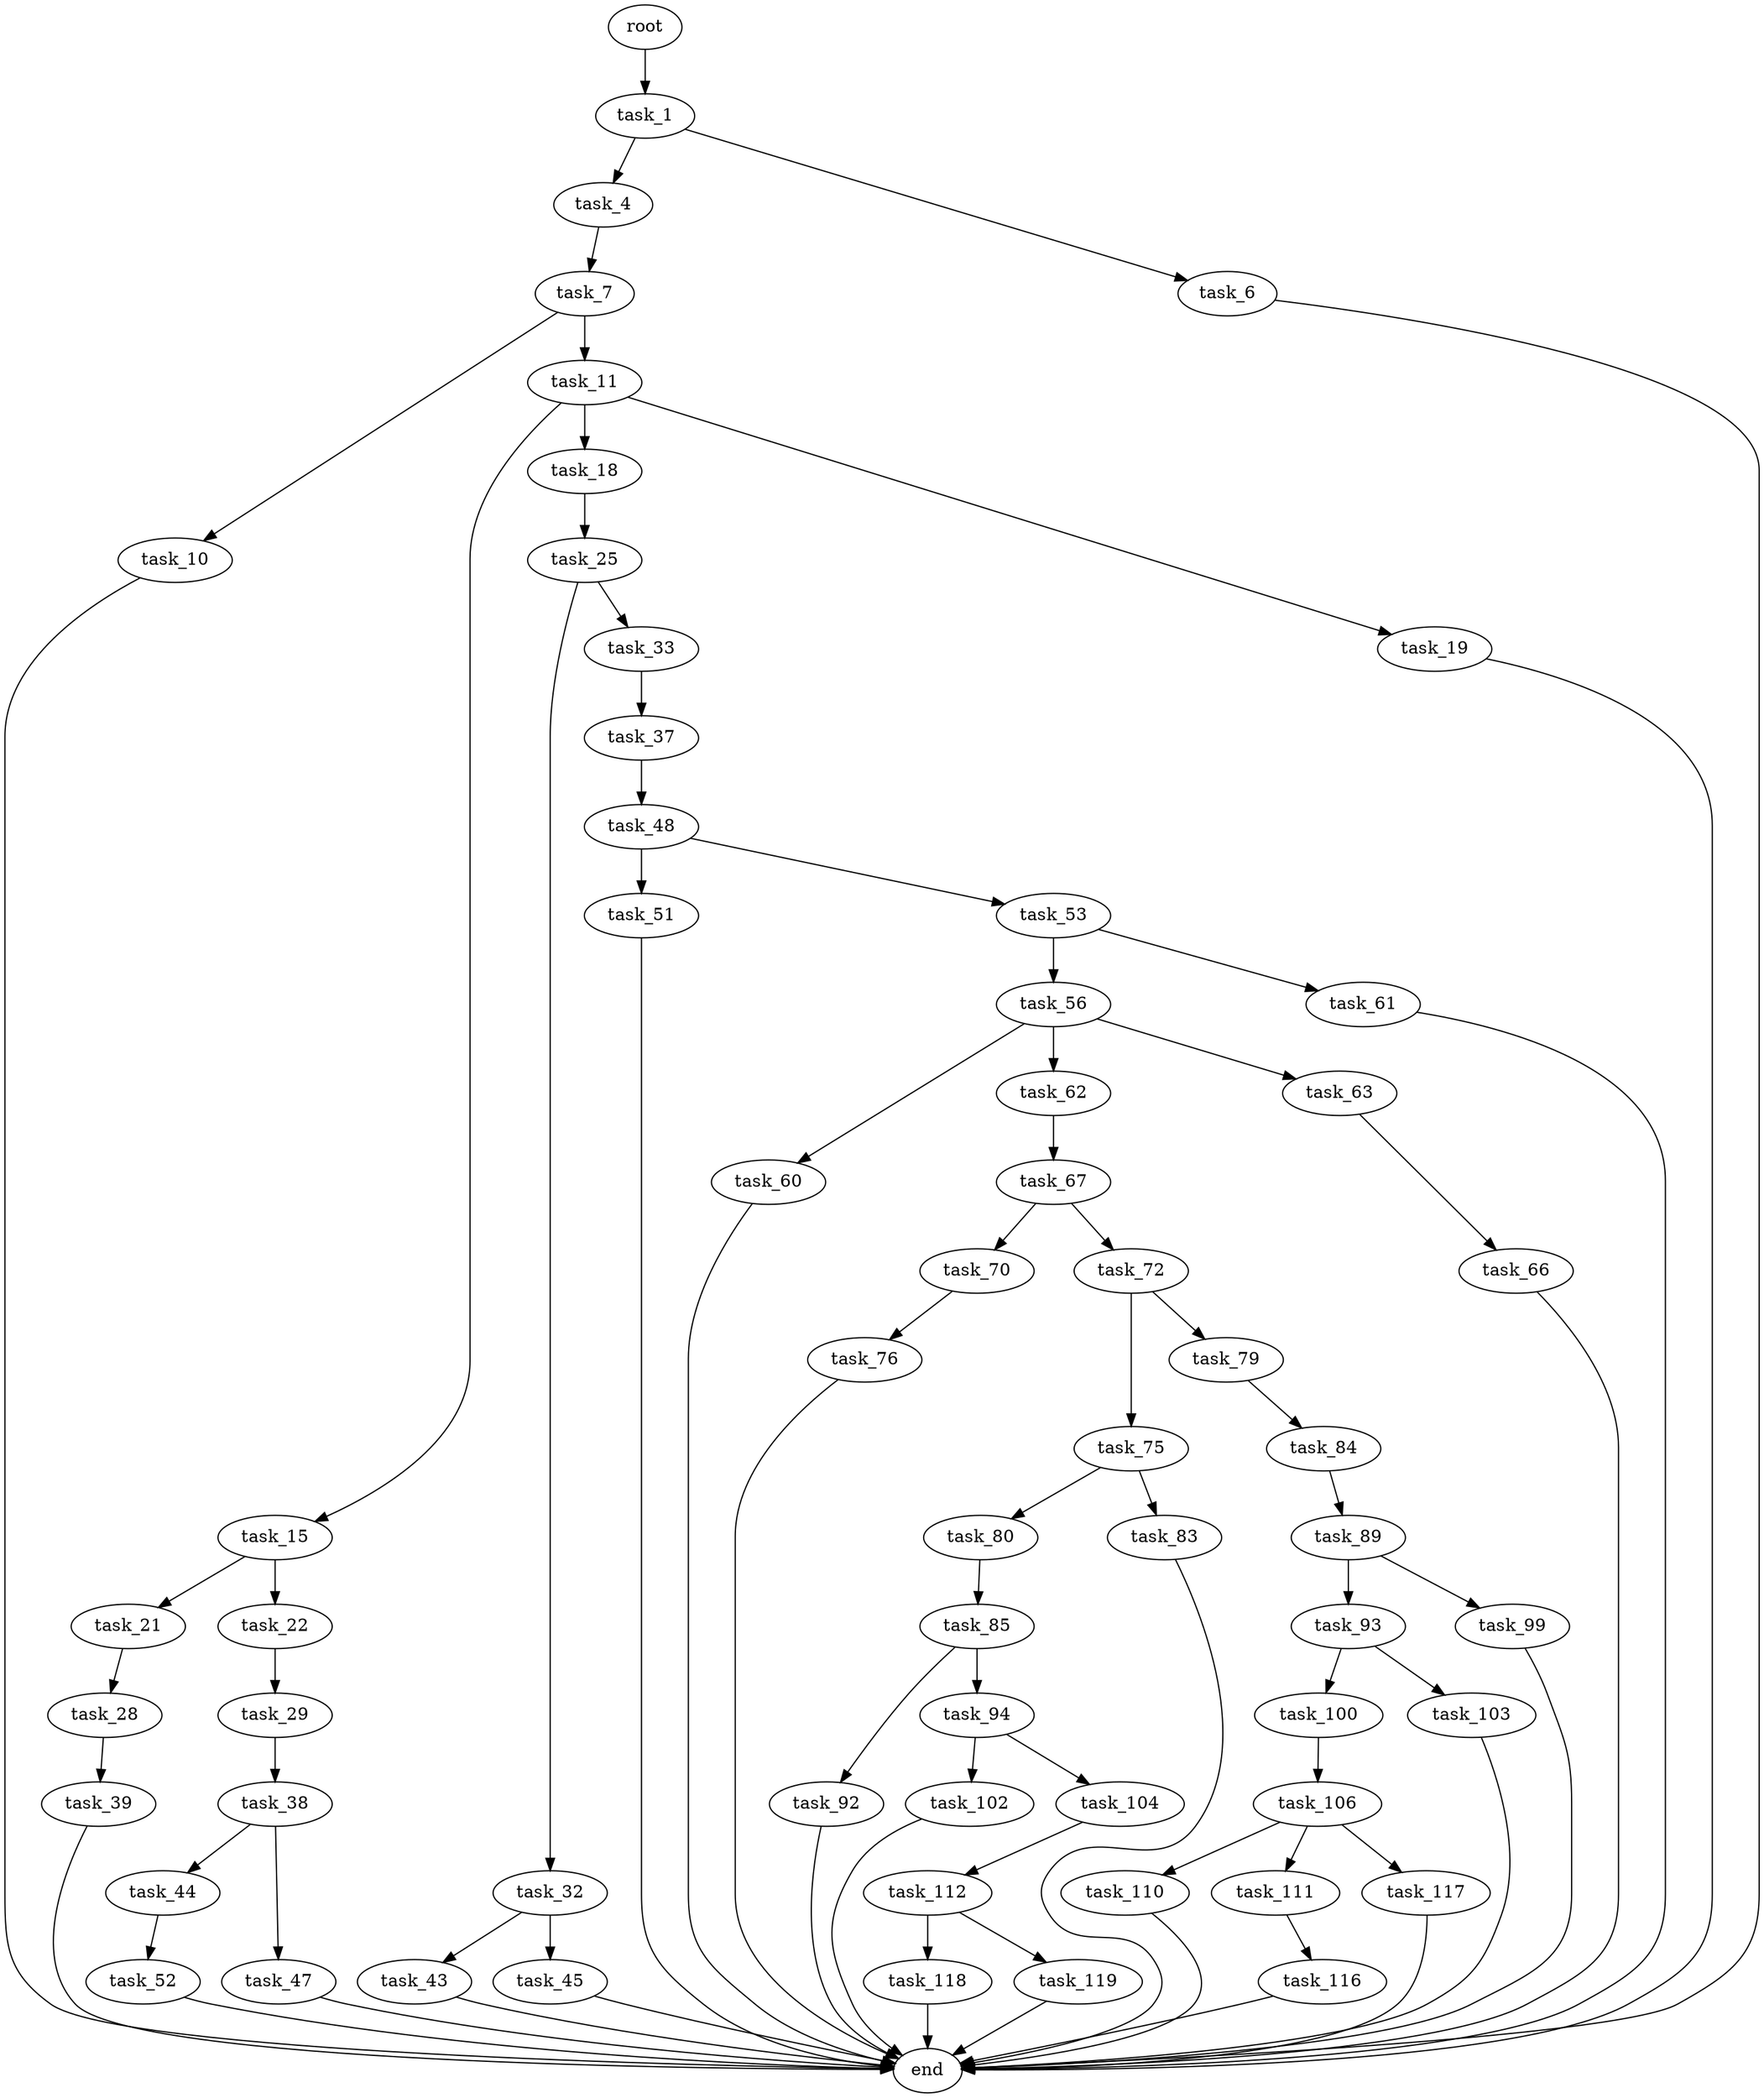 digraph G {
  root [size="0.000000"];
  task_1 [size="60894480048.000000"];
  task_4 [size="368293445632.000000"];
  task_6 [size="1073741824000.000000"];
  task_7 [size="942648267141.000000"];
  end [size="0.000000"];
  task_10 [size="68719476736.000000"];
  task_11 [size="193247364804.000000"];
  task_15 [size="8589934592.000000"];
  task_18 [size="368293445632.000000"];
  task_19 [size="514310520187.000000"];
  task_21 [size="134217728000.000000"];
  task_22 [size="609826230334.000000"];
  task_25 [size="549755813888.000000"];
  task_28 [size="12718046759.000000"];
  task_29 [size="5402348795.000000"];
  task_32 [size="1391465808.000000"];
  task_33 [size="68719476736.000000"];
  task_39 [size="8562378080.000000"];
  task_38 [size="151204626055.000000"];
  task_43 [size="549755813888.000000"];
  task_45 [size="354611735036.000000"];
  task_37 [size="49697487455.000000"];
  task_48 [size="93679239284.000000"];
  task_44 [size="28991029248.000000"];
  task_47 [size="28991029248.000000"];
  task_52 [size="38709196866.000000"];
  task_51 [size="118002034692.000000"];
  task_53 [size="579976557200.000000"];
  task_56 [size="99047438724.000000"];
  task_61 [size="292661461510.000000"];
  task_60 [size="68719476736.000000"];
  task_62 [size="1406741385490.000000"];
  task_63 [size="371060128769.000000"];
  task_67 [size="22535008178.000000"];
  task_66 [size="11743021600.000000"];
  task_70 [size="27527322190.000000"];
  task_72 [size="21416087403.000000"];
  task_76 [size="39440242031.000000"];
  task_75 [size="379395746740.000000"];
  task_79 [size="1160697438582.000000"];
  task_80 [size="528852117.000000"];
  task_83 [size="134217728000.000000"];
  task_84 [size="3359359946.000000"];
  task_85 [size="11456159788.000000"];
  task_89 [size="11851242167.000000"];
  task_92 [size="5798183077.000000"];
  task_94 [size="368293445632.000000"];
  task_93 [size="244777667990.000000"];
  task_99 [size="368293445632.000000"];
  task_100 [size="440473927840.000000"];
  task_103 [size="231928233984.000000"];
  task_102 [size="68719476736.000000"];
  task_104 [size="592523418.000000"];
  task_106 [size="549755813888.000000"];
  task_112 [size="2140125875.000000"];
  task_110 [size="368293445632.000000"];
  task_111 [size="1701520248.000000"];
  task_117 [size="244485886738.000000"];
  task_116 [size="571659871.000000"];
  task_118 [size="1212133528.000000"];
  task_119 [size="8475970351.000000"];

  root -> task_1 [size="1.000000"];
  task_1 -> task_4 [size="134217728.000000"];
  task_1 -> task_6 [size="134217728.000000"];
  task_4 -> task_7 [size="411041792.000000"];
  task_6 -> end [size="1.000000"];
  task_7 -> task_10 [size="838860800.000000"];
  task_7 -> task_11 [size="838860800.000000"];
  task_10 -> end [size="1.000000"];
  task_11 -> task_15 [size="301989888.000000"];
  task_11 -> task_18 [size="301989888.000000"];
  task_11 -> task_19 [size="301989888.000000"];
  task_15 -> task_21 [size="33554432.000000"];
  task_15 -> task_22 [size="33554432.000000"];
  task_18 -> task_25 [size="411041792.000000"];
  task_19 -> end [size="1.000000"];
  task_21 -> task_28 [size="209715200.000000"];
  task_22 -> task_29 [size="411041792.000000"];
  task_25 -> task_32 [size="536870912.000000"];
  task_25 -> task_33 [size="536870912.000000"];
  task_28 -> task_39 [size="838860800.000000"];
  task_29 -> task_38 [size="209715200.000000"];
  task_32 -> task_43 [size="134217728.000000"];
  task_32 -> task_45 [size="134217728.000000"];
  task_33 -> task_37 [size="134217728.000000"];
  task_39 -> end [size="1.000000"];
  task_38 -> task_44 [size="209715200.000000"];
  task_38 -> task_47 [size="209715200.000000"];
  task_43 -> end [size="1.000000"];
  task_45 -> end [size="1.000000"];
  task_37 -> task_48 [size="209715200.000000"];
  task_48 -> task_51 [size="75497472.000000"];
  task_48 -> task_53 [size="75497472.000000"];
  task_44 -> task_52 [size="75497472.000000"];
  task_47 -> end [size="1.000000"];
  task_52 -> end [size="1.000000"];
  task_51 -> end [size="1.000000"];
  task_53 -> task_56 [size="838860800.000000"];
  task_53 -> task_61 [size="838860800.000000"];
  task_56 -> task_60 [size="134217728.000000"];
  task_56 -> task_62 [size="134217728.000000"];
  task_56 -> task_63 [size="134217728.000000"];
  task_61 -> end [size="1.000000"];
  task_60 -> end [size="1.000000"];
  task_62 -> task_67 [size="838860800.000000"];
  task_63 -> task_66 [size="679477248.000000"];
  task_67 -> task_70 [size="536870912.000000"];
  task_67 -> task_72 [size="536870912.000000"];
  task_66 -> end [size="1.000000"];
  task_70 -> task_76 [size="536870912.000000"];
  task_72 -> task_75 [size="411041792.000000"];
  task_72 -> task_79 [size="411041792.000000"];
  task_76 -> end [size="1.000000"];
  task_75 -> task_80 [size="679477248.000000"];
  task_75 -> task_83 [size="679477248.000000"];
  task_79 -> task_84 [size="838860800.000000"];
  task_80 -> task_85 [size="33554432.000000"];
  task_83 -> end [size="1.000000"];
  task_84 -> task_89 [size="411041792.000000"];
  task_85 -> task_92 [size="301989888.000000"];
  task_85 -> task_94 [size="301989888.000000"];
  task_89 -> task_93 [size="301989888.000000"];
  task_89 -> task_99 [size="301989888.000000"];
  task_92 -> end [size="1.000000"];
  task_94 -> task_102 [size="411041792.000000"];
  task_94 -> task_104 [size="411041792.000000"];
  task_93 -> task_100 [size="411041792.000000"];
  task_93 -> task_103 [size="411041792.000000"];
  task_99 -> end [size="1.000000"];
  task_100 -> task_106 [size="411041792.000000"];
  task_103 -> end [size="1.000000"];
  task_102 -> end [size="1.000000"];
  task_104 -> task_112 [size="33554432.000000"];
  task_106 -> task_110 [size="536870912.000000"];
  task_106 -> task_111 [size="536870912.000000"];
  task_106 -> task_117 [size="536870912.000000"];
  task_112 -> task_118 [size="33554432.000000"];
  task_112 -> task_119 [size="33554432.000000"];
  task_110 -> end [size="1.000000"];
  task_111 -> task_116 [size="134217728.000000"];
  task_117 -> end [size="1.000000"];
  task_116 -> end [size="1.000000"];
  task_118 -> end [size="1.000000"];
  task_119 -> end [size="1.000000"];
}

